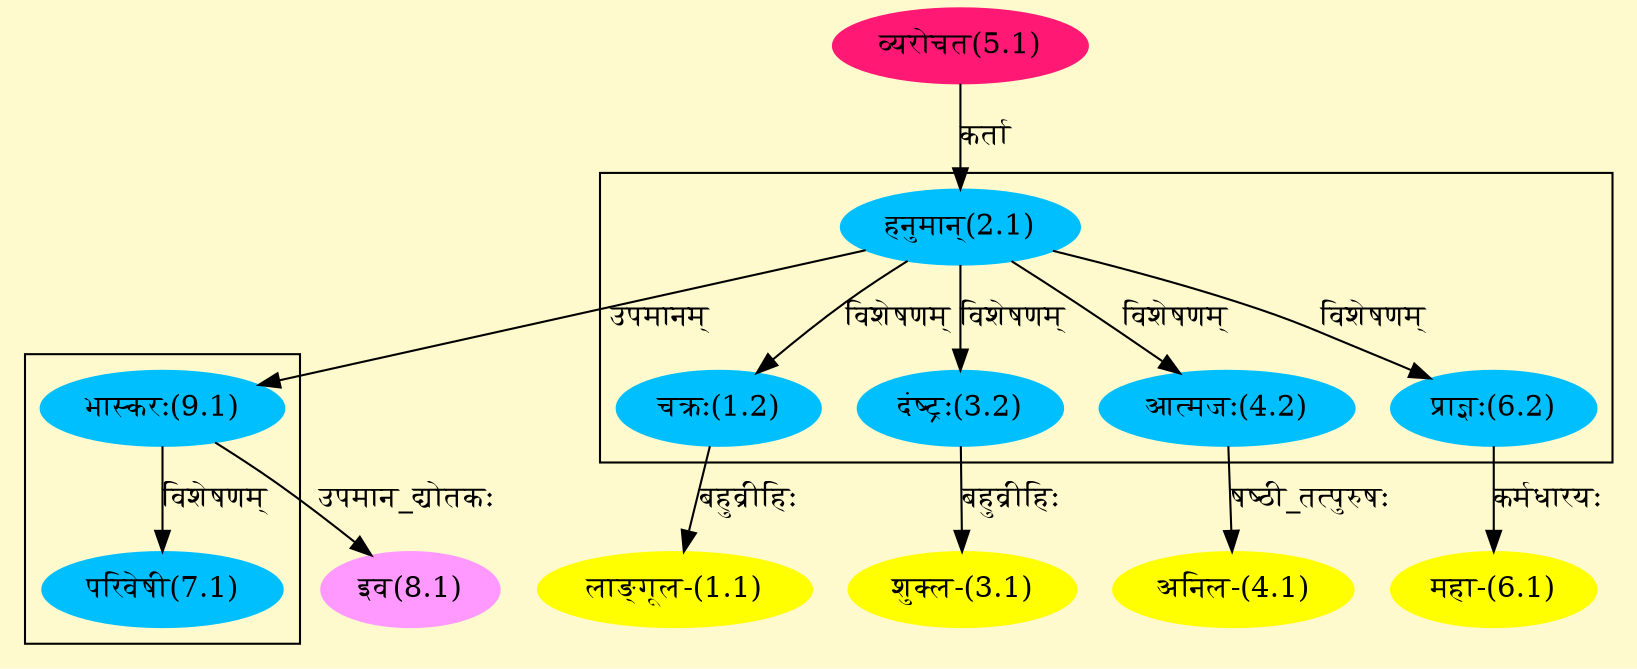 digraph G{
rankdir=BT;
 compound=true;
 bgcolor="lemonchiffon1";

subgraph cluster_1{
Node1_2 [style=filled, color="#00BFFF" label = "चक्रः(1.2)"]
Node2_1 [style=filled, color="#00BFFF" label = "हनुमान्(2.1)"]
Node3_2 [style=filled, color="#00BFFF" label = "दंष्ट्रः(3.2)"]
Node4_2 [style=filled, color="#00BFFF" label = "आत्मजः(4.2)"]
Node6_2 [style=filled, color="#00BFFF" label = "प्राज्ञः(6.2)"]

}

subgraph cluster_2{
Node7_1 [style=filled, color="#00BFFF" label = "परिवेषी(7.1)"]
Node9_1 [style=filled, color="#00BFFF" label = "भास्करः(9.1)"]

}
Node1_1 [style=filled, color="#FFFF00" label = "लाङ्गूल-(1.1)"]
Node1_2 [style=filled, color="#00BFFF" label = "चक्रः(1.2)"]
Node2_1 [style=filled, color="#00BFFF" label = "हनुमान्(2.1)"]
Node5_1 [style=filled, color="#FF1975" label = "व्यरोचत(5.1)"]
Node3_1 [style=filled, color="#FFFF00" label = "शुक्ल-(3.1)"]
Node3_2 [style=filled, color="#00BFFF" label = "दंष्ट्रः(3.2)"]
Node4_1 [style=filled, color="#FFFF00" label = "अनिल-(4.1)"]
Node4_2 [style=filled, color="#00BFFF" label = "आत्मजः(4.2)"]
Node6_1 [style=filled, color="#FFFF00" label = "महा-(6.1)"]
Node6_2 [style=filled, color="#00BFFF" label = "प्राज्ञः(6.2)"]
Node8_1 [style=filled, color="#FF99FF" label = "इव(8.1)"]
Node9_1 [style=filled, color="#00BFFF" label = "भास्करः(9.1)"]
/* Start of Relations section */

Node1_1 -> Node1_2 [  label="बहुव्रीहिः"  dir="back" ]
Node1_2 -> Node2_1 [  label="विशेषणम्"  dir="back" ]
Node2_1 -> Node5_1 [  label="कर्ता"  dir="back" ]
Node3_1 -> Node3_2 [  label="बहुव्रीहिः"  dir="back" ]
Node3_2 -> Node2_1 [  label="विशेषणम्"  dir="back" ]
Node4_1 -> Node4_2 [  label="षष्ठी_तत्पुरुषः"  dir="back" ]
Node4_2 -> Node2_1 [  label="विशेषणम्"  dir="back" ]
Node6_1 -> Node6_2 [  label="कर्मधारयः"  dir="back" ]
Node6_2 -> Node2_1 [  label="विशेषणम्"  dir="back" ]
Node7_1 -> Node9_1 [  label="विशेषणम्"  dir="back" ]
Node8_1 -> Node9_1 [  label="उपमान_द्योतकः"  dir="back" ]
Node9_1 -> Node2_1 [  label="उपमानम्"  dir="back" ]
}
